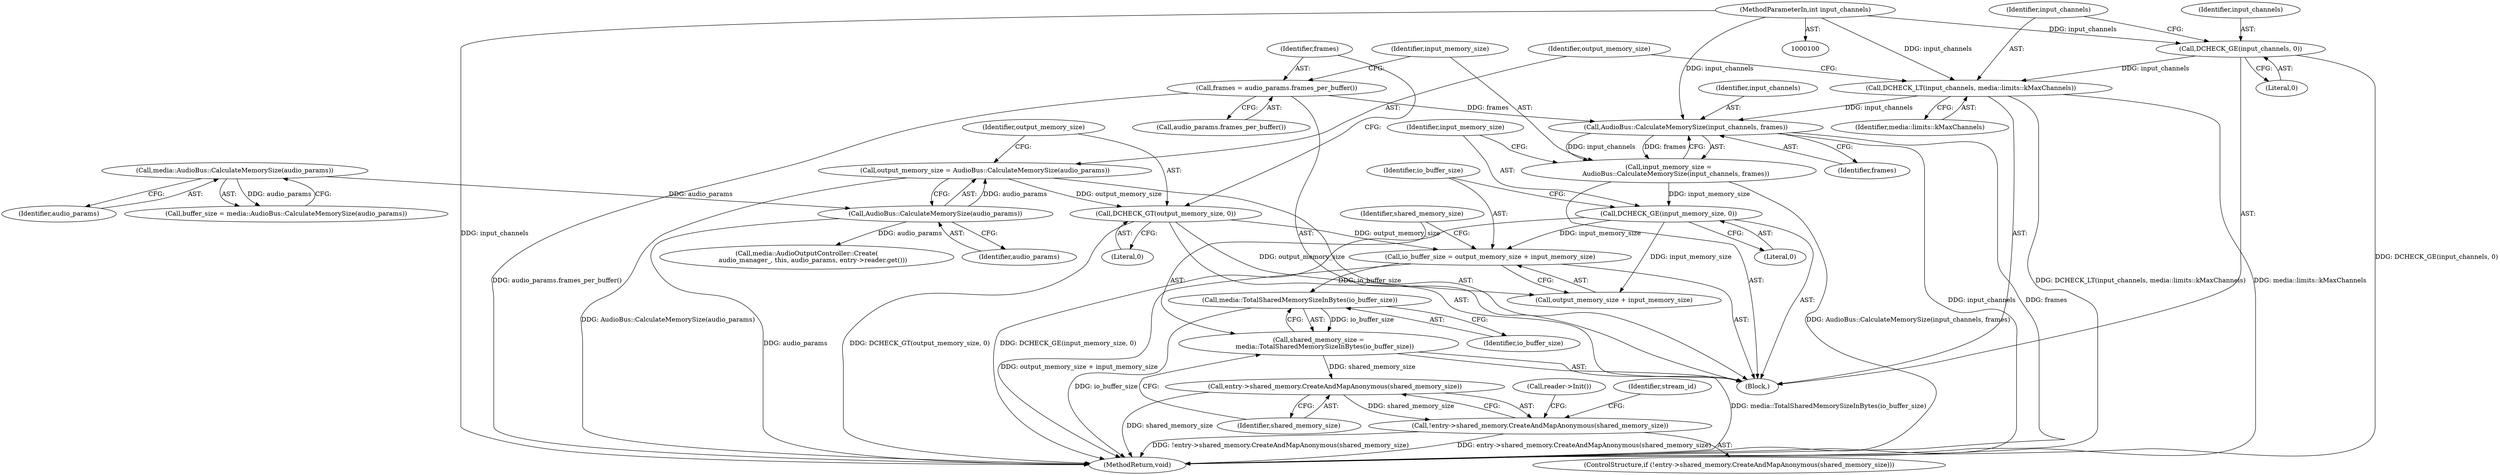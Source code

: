 digraph "1_Chrome_503bea2643350c6378de5f7a268b85cf2480e1ac_0@integer" {
"1000156" [label="(Call,io_buffer_size = output_memory_size + input_memory_size)"];
"1000138" [label="(Call,DCHECK_GT(output_memory_size, 0))"];
"1000134" [label="(Call,output_memory_size = AudioBus::CalculateMemorySize(audio_params))"];
"1000136" [label="(Call,AudioBus::CalculateMemorySize(audio_params))"];
"1000117" [label="(Call,media::AudioBus::CalculateMemorySize(audio_params))"];
"1000151" [label="(Call,DCHECK_GE(input_memory_size, 0))"];
"1000146" [label="(Call,input_memory_size =\n       AudioBus::CalculateMemorySize(input_channels, frames))"];
"1000148" [label="(Call,AudioBus::CalculateMemorySize(input_channels, frames))"];
"1000130" [label="(Call,DCHECK_LT(input_channels, media::limits::kMaxChannels))"];
"1000127" [label="(Call,DCHECK_GE(input_channels, 0))"];
"1000103" [label="(MethodParameterIn,int input_channels)"];
"1000142" [label="(Call,frames = audio_params.frames_per_buffer())"];
"1000164" [label="(Call,media::TotalSharedMemorySizeInBytes(io_buffer_size))"];
"1000162" [label="(Call,shared_memory_size =\n      media::TotalSharedMemorySizeInBytes(io_buffer_size))"];
"1000168" [label="(Call,entry->shared_memory.CreateAndMapAnonymous(shared_memory_size))"];
"1000167" [label="(Call,!entry->shared_memory.CreateAndMapAnonymous(shared_memory_size))"];
"1000150" [label="(Identifier,frames)"];
"1000137" [label="(Identifier,audio_params)"];
"1000149" [label="(Identifier,input_channels)"];
"1000151" [label="(Call,DCHECK_GE(input_memory_size, 0))"];
"1000147" [label="(Identifier,input_memory_size)"];
"1000153" [label="(Literal,0)"];
"1000146" [label="(Call,input_memory_size =\n       AudioBus::CalculateMemorySize(input_channels, frames))"];
"1000162" [label="(Call,shared_memory_size =\n      media::TotalSharedMemorySizeInBytes(io_buffer_size))"];
"1000167" [label="(Call,!entry->shared_memory.CreateAndMapAnonymous(shared_memory_size))"];
"1000156" [label="(Call,io_buffer_size = output_memory_size + input_memory_size)"];
"1000129" [label="(Literal,0)"];
"1000165" [label="(Identifier,io_buffer_size)"];
"1000164" [label="(Call,media::TotalSharedMemorySizeInBytes(io_buffer_size))"];
"1000152" [label="(Identifier,input_memory_size)"];
"1000127" [label="(Call,DCHECK_GE(input_channels, 0))"];
"1000118" [label="(Identifier,audio_params)"];
"1000177" [label="(Call,reader->Init())"];
"1000157" [label="(Identifier,io_buffer_size)"];
"1000139" [label="(Identifier,output_memory_size)"];
"1000163" [label="(Identifier,shared_memory_size)"];
"1000143" [label="(Identifier,frames)"];
"1000115" [label="(Call,buffer_size = media::AudioBus::CalculateMemorySize(audio_params))"];
"1000136" [label="(Call,AudioBus::CalculateMemorySize(audio_params))"];
"1000131" [label="(Identifier,input_channels)"];
"1000132" [label="(Identifier,media::limits::kMaxChannels)"];
"1000166" [label="(ControlStructure,if (!entry->shared_memory.CreateAndMapAnonymous(shared_memory_size)))"];
"1000104" [label="(Block,)"];
"1000188" [label="(Call,media::AudioOutputController::Create(\n      audio_manager_, this, audio_params, entry->reader.get()))"];
"1000148" [label="(Call,AudioBus::CalculateMemorySize(input_channels, frames))"];
"1000128" [label="(Identifier,input_channels)"];
"1000158" [label="(Call,output_memory_size + input_memory_size)"];
"1000138" [label="(Call,DCHECK_GT(output_memory_size, 0))"];
"1000134" [label="(Call,output_memory_size = AudioBus::CalculateMemorySize(audio_params))"];
"1000169" [label="(Identifier,shared_memory_size)"];
"1000140" [label="(Literal,0)"];
"1000172" [label="(Identifier,stream_id)"];
"1000103" [label="(MethodParameterIn,int input_channels)"];
"1000142" [label="(Call,frames = audio_params.frames_per_buffer())"];
"1000135" [label="(Identifier,output_memory_size)"];
"1000117" [label="(Call,media::AudioBus::CalculateMemorySize(audio_params))"];
"1000168" [label="(Call,entry->shared_memory.CreateAndMapAnonymous(shared_memory_size))"];
"1000217" [label="(MethodReturn,void)"];
"1000144" [label="(Call,audio_params.frames_per_buffer())"];
"1000130" [label="(Call,DCHECK_LT(input_channels, media::limits::kMaxChannels))"];
"1000156" -> "1000104"  [label="AST: "];
"1000156" -> "1000158"  [label="CFG: "];
"1000157" -> "1000156"  [label="AST: "];
"1000158" -> "1000156"  [label="AST: "];
"1000163" -> "1000156"  [label="CFG: "];
"1000156" -> "1000217"  [label="DDG: output_memory_size + input_memory_size"];
"1000138" -> "1000156"  [label="DDG: output_memory_size"];
"1000151" -> "1000156"  [label="DDG: input_memory_size"];
"1000156" -> "1000164"  [label="DDG: io_buffer_size"];
"1000138" -> "1000104"  [label="AST: "];
"1000138" -> "1000140"  [label="CFG: "];
"1000139" -> "1000138"  [label="AST: "];
"1000140" -> "1000138"  [label="AST: "];
"1000143" -> "1000138"  [label="CFG: "];
"1000138" -> "1000217"  [label="DDG: DCHECK_GT(output_memory_size, 0)"];
"1000134" -> "1000138"  [label="DDG: output_memory_size"];
"1000138" -> "1000158"  [label="DDG: output_memory_size"];
"1000134" -> "1000104"  [label="AST: "];
"1000134" -> "1000136"  [label="CFG: "];
"1000135" -> "1000134"  [label="AST: "];
"1000136" -> "1000134"  [label="AST: "];
"1000139" -> "1000134"  [label="CFG: "];
"1000134" -> "1000217"  [label="DDG: AudioBus::CalculateMemorySize(audio_params)"];
"1000136" -> "1000134"  [label="DDG: audio_params"];
"1000136" -> "1000137"  [label="CFG: "];
"1000137" -> "1000136"  [label="AST: "];
"1000136" -> "1000217"  [label="DDG: audio_params"];
"1000117" -> "1000136"  [label="DDG: audio_params"];
"1000136" -> "1000188"  [label="DDG: audio_params"];
"1000117" -> "1000115"  [label="AST: "];
"1000117" -> "1000118"  [label="CFG: "];
"1000118" -> "1000117"  [label="AST: "];
"1000115" -> "1000117"  [label="CFG: "];
"1000117" -> "1000115"  [label="DDG: audio_params"];
"1000151" -> "1000104"  [label="AST: "];
"1000151" -> "1000153"  [label="CFG: "];
"1000152" -> "1000151"  [label="AST: "];
"1000153" -> "1000151"  [label="AST: "];
"1000157" -> "1000151"  [label="CFG: "];
"1000151" -> "1000217"  [label="DDG: DCHECK_GE(input_memory_size, 0)"];
"1000146" -> "1000151"  [label="DDG: input_memory_size"];
"1000151" -> "1000158"  [label="DDG: input_memory_size"];
"1000146" -> "1000104"  [label="AST: "];
"1000146" -> "1000148"  [label="CFG: "];
"1000147" -> "1000146"  [label="AST: "];
"1000148" -> "1000146"  [label="AST: "];
"1000152" -> "1000146"  [label="CFG: "];
"1000146" -> "1000217"  [label="DDG: AudioBus::CalculateMemorySize(input_channels, frames)"];
"1000148" -> "1000146"  [label="DDG: input_channels"];
"1000148" -> "1000146"  [label="DDG: frames"];
"1000148" -> "1000150"  [label="CFG: "];
"1000149" -> "1000148"  [label="AST: "];
"1000150" -> "1000148"  [label="AST: "];
"1000148" -> "1000217"  [label="DDG: input_channels"];
"1000148" -> "1000217"  [label="DDG: frames"];
"1000130" -> "1000148"  [label="DDG: input_channels"];
"1000103" -> "1000148"  [label="DDG: input_channels"];
"1000142" -> "1000148"  [label="DDG: frames"];
"1000130" -> "1000104"  [label="AST: "];
"1000130" -> "1000132"  [label="CFG: "];
"1000131" -> "1000130"  [label="AST: "];
"1000132" -> "1000130"  [label="AST: "];
"1000135" -> "1000130"  [label="CFG: "];
"1000130" -> "1000217"  [label="DDG: DCHECK_LT(input_channels, media::limits::kMaxChannels)"];
"1000130" -> "1000217"  [label="DDG: media::limits::kMaxChannels"];
"1000127" -> "1000130"  [label="DDG: input_channels"];
"1000103" -> "1000130"  [label="DDG: input_channels"];
"1000127" -> "1000104"  [label="AST: "];
"1000127" -> "1000129"  [label="CFG: "];
"1000128" -> "1000127"  [label="AST: "];
"1000129" -> "1000127"  [label="AST: "];
"1000131" -> "1000127"  [label="CFG: "];
"1000127" -> "1000217"  [label="DDG: DCHECK_GE(input_channels, 0)"];
"1000103" -> "1000127"  [label="DDG: input_channels"];
"1000103" -> "1000100"  [label="AST: "];
"1000103" -> "1000217"  [label="DDG: input_channels"];
"1000142" -> "1000104"  [label="AST: "];
"1000142" -> "1000144"  [label="CFG: "];
"1000143" -> "1000142"  [label="AST: "];
"1000144" -> "1000142"  [label="AST: "];
"1000147" -> "1000142"  [label="CFG: "];
"1000142" -> "1000217"  [label="DDG: audio_params.frames_per_buffer()"];
"1000164" -> "1000162"  [label="AST: "];
"1000164" -> "1000165"  [label="CFG: "];
"1000165" -> "1000164"  [label="AST: "];
"1000162" -> "1000164"  [label="CFG: "];
"1000164" -> "1000217"  [label="DDG: io_buffer_size"];
"1000164" -> "1000162"  [label="DDG: io_buffer_size"];
"1000162" -> "1000104"  [label="AST: "];
"1000163" -> "1000162"  [label="AST: "];
"1000169" -> "1000162"  [label="CFG: "];
"1000162" -> "1000217"  [label="DDG: media::TotalSharedMemorySizeInBytes(io_buffer_size)"];
"1000162" -> "1000168"  [label="DDG: shared_memory_size"];
"1000168" -> "1000167"  [label="AST: "];
"1000168" -> "1000169"  [label="CFG: "];
"1000169" -> "1000168"  [label="AST: "];
"1000167" -> "1000168"  [label="CFG: "];
"1000168" -> "1000217"  [label="DDG: shared_memory_size"];
"1000168" -> "1000167"  [label="DDG: shared_memory_size"];
"1000167" -> "1000166"  [label="AST: "];
"1000172" -> "1000167"  [label="CFG: "];
"1000177" -> "1000167"  [label="CFG: "];
"1000167" -> "1000217"  [label="DDG: entry->shared_memory.CreateAndMapAnonymous(shared_memory_size)"];
"1000167" -> "1000217"  [label="DDG: !entry->shared_memory.CreateAndMapAnonymous(shared_memory_size)"];
}
